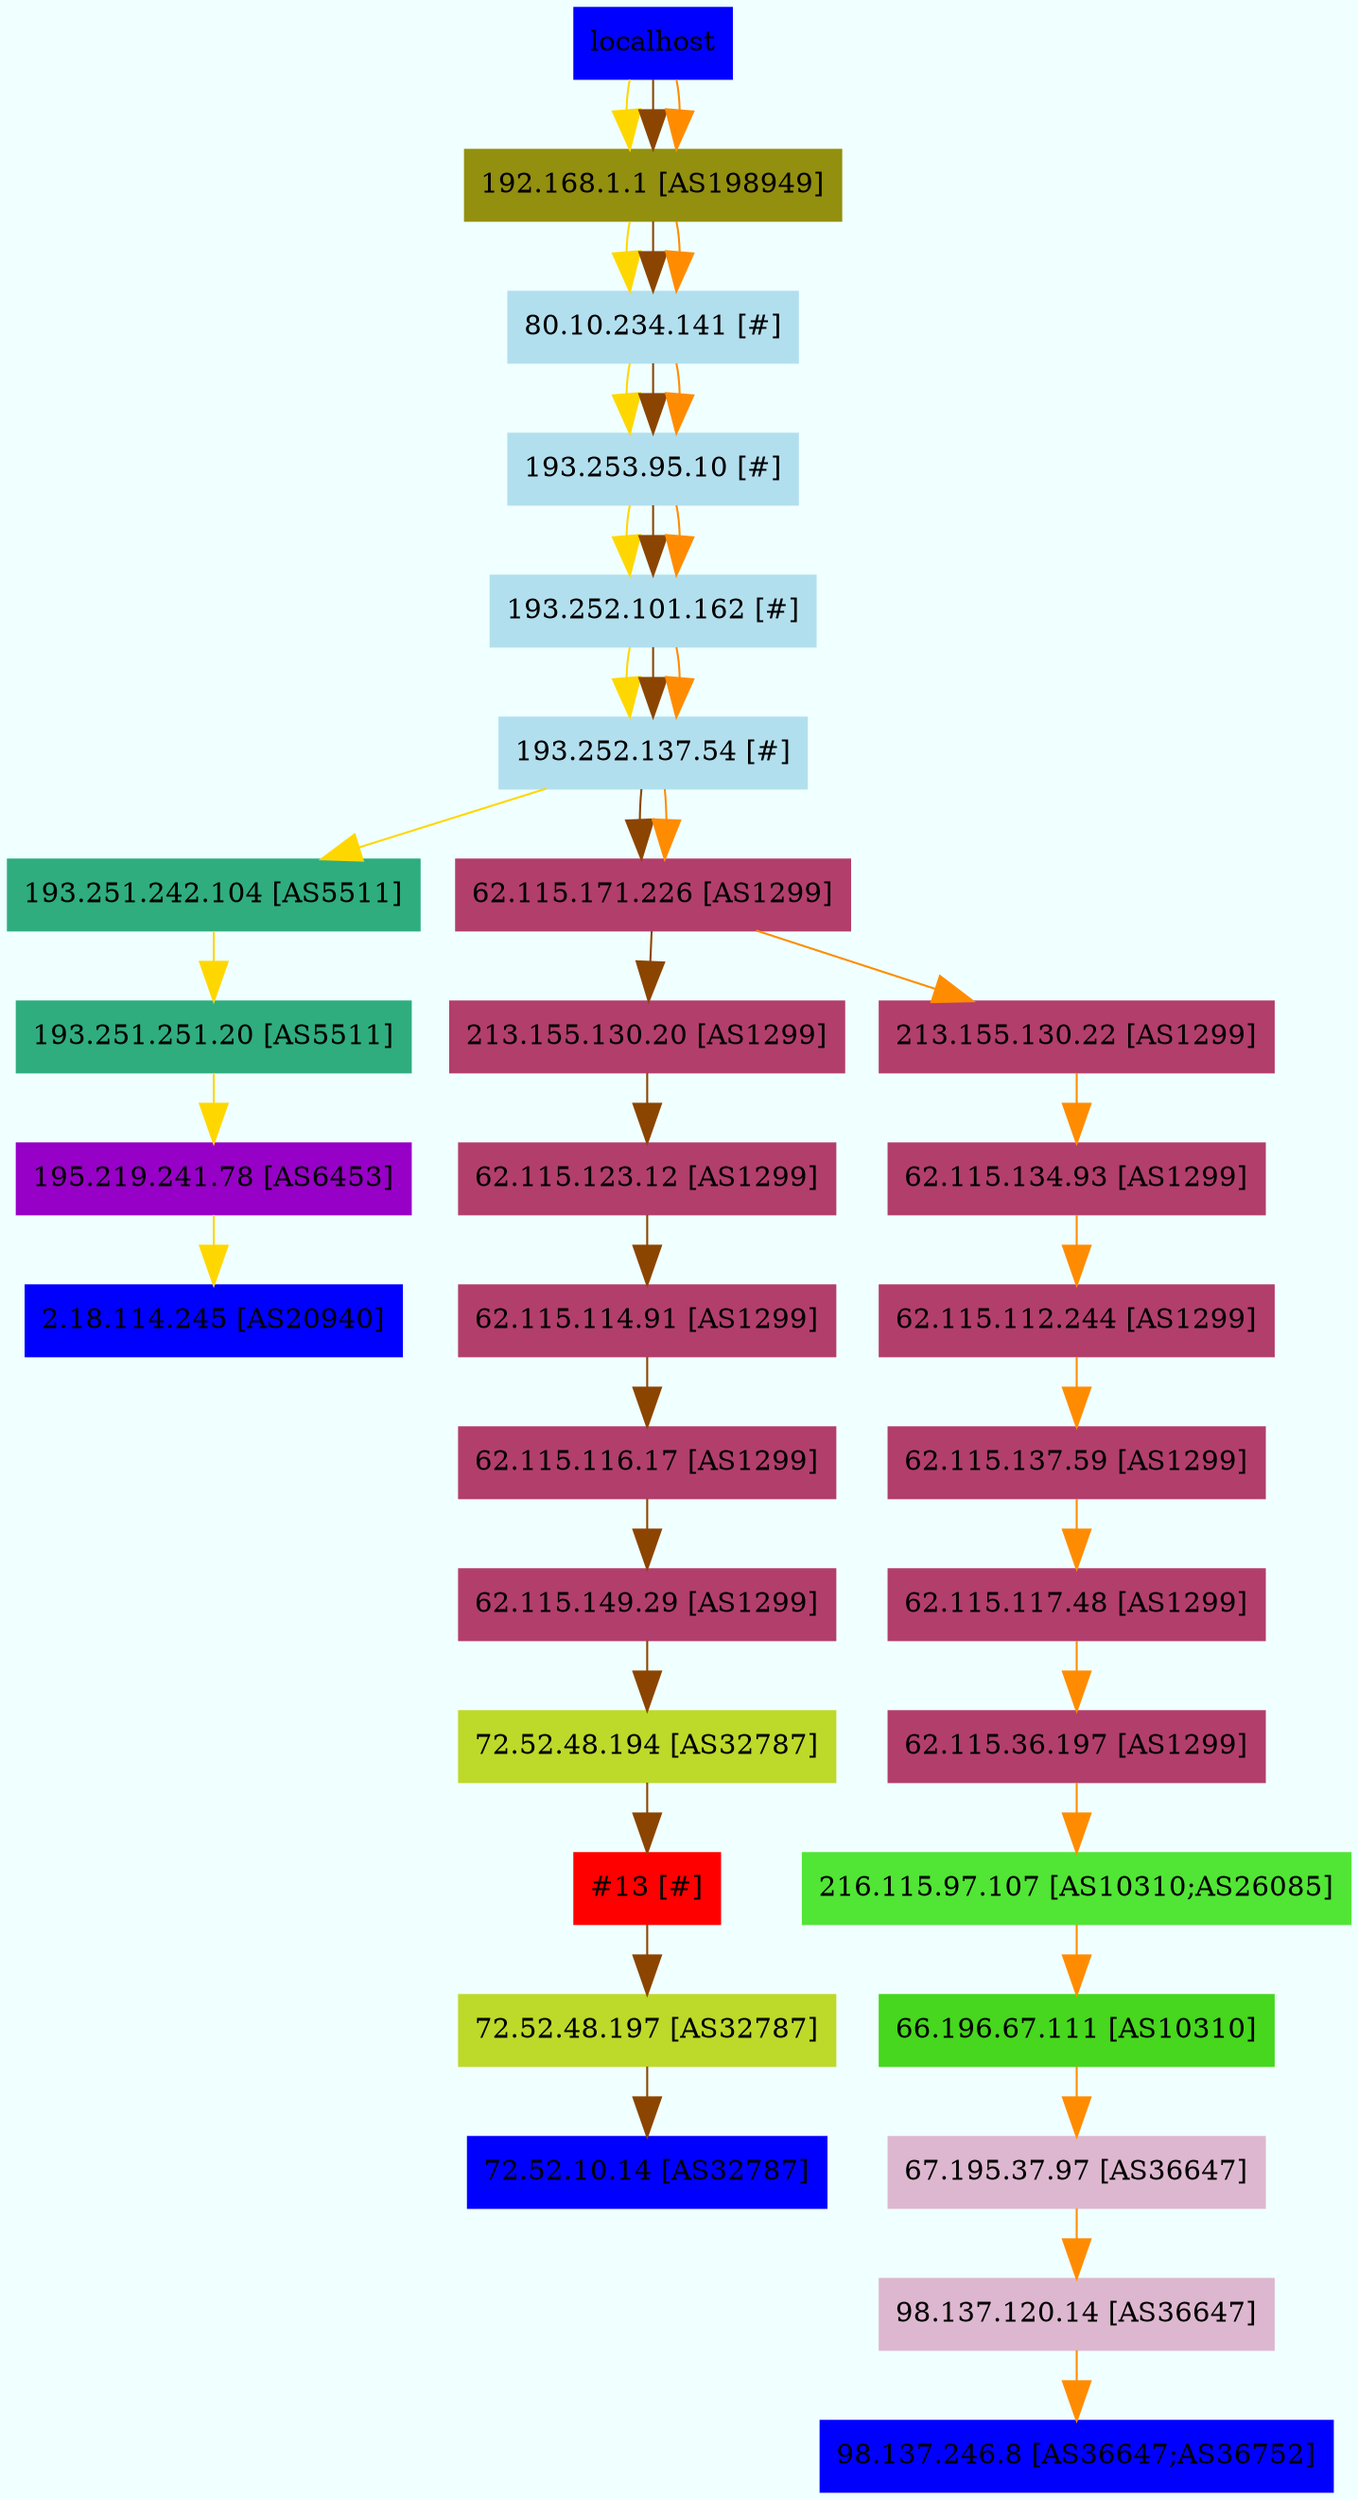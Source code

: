 digraph NetMap{
	bgcolor=azure;
	node [shape=box, color=lightblue2, style=filled];
	edge [arrowsize=2, color=gold];
	localhost [color=blue]
	localhost -> "192.168.1.1 [AS198949]";"192.168.1.1 [AS198949]" [color="#938f0f"];
	"192.168.1.1 [AS198949]" -> "80.10.234.141 [#]";"80.10.234.141 [#]" [color="lightblue2"];
	"80.10.234.141 [#]" -> "193.253.95.10 [#]";"193.253.95.10 [#]" [color="lightblue2"];
	"193.253.95.10 [#]" -> "193.252.101.162 [#]";"193.252.101.162 [#]" [color="lightblue2"];
	"193.252.101.162 [#]" -> "193.252.137.54 [#]";"193.252.137.54 [#]" [color="lightblue2"];
	"193.252.137.54 [#]" -> "193.251.242.104 [AS5511]";"193.251.242.104 [AS5511]" [color="#2fad7f"];
	"193.251.242.104 [AS5511]" -> "193.251.251.20 [AS5511]";"193.251.251.20 [AS5511]" [color="#2fad7f"];
	"193.251.251.20 [AS5511]" -> "195.219.241.78 [AS6453]";"195.219.241.78 [AS6453]" [color="#9700c6"];
	"195.219.241.78 [AS6453]" -> "2.18.114.245 [AS20940]";"2.18.114.245 [AS20940]" [color="#bc91a1"];
	"2.18.114.245 [AS20940]" [color=blue];
	edge [arrowsize=2, color=darkorange4];
	localhost -> "192.168.1.1 [AS198949]";"192.168.1.1 [AS198949]" [color="#938f0f"];
	"192.168.1.1 [AS198949]" -> "80.10.234.141 [#]";"80.10.234.141 [#]" [color="lightblue2"];
	"80.10.234.141 [#]" -> "193.253.95.10 [#]";"193.253.95.10 [#]" [color="lightblue2"];
	"193.253.95.10 [#]" -> "193.252.101.162 [#]";"193.252.101.162 [#]" [color="lightblue2"];
	"193.252.101.162 [#]" -> "193.252.137.54 [#]";"193.252.137.54 [#]" [color="lightblue2"];
	"193.252.137.54 [#]" -> "62.115.171.226 [AS1299]";"62.115.171.226 [AS1299]" [color="#b23e6c"];
	"62.115.171.226 [AS1299]" -> "213.155.130.20 [AS1299]";"213.155.130.20 [AS1299]" [color="#b23e6c"];
	"213.155.130.20 [AS1299]" -> "62.115.123.12 [AS1299]";"62.115.123.12 [AS1299]" [color="#b23e6c"];
	"62.115.123.12 [AS1299]" -> "62.115.114.91 [AS1299]";"62.115.114.91 [AS1299]" [color="#b23e6c"];
	"62.115.114.91 [AS1299]" -> "62.115.116.17 [AS1299]";"62.115.116.17 [AS1299]" [color="#b23e6c"];
	"62.115.116.17 [AS1299]" -> "62.115.149.29 [AS1299]";"62.115.149.29 [AS1299]" [color="#b23e6c"];
	"62.115.149.29 [AS1299]" -> "72.52.48.194 [AS32787]";"72.52.48.194 [AS32787]" [color="#bdd929"];
	"72.52.48.194 [AS32787]" -> "#13 [#]";"#13 [#]" [color=red];
	"#13 [#]" -> "72.52.48.197 [AS32787]";"72.52.48.197 [AS32787]" [color="#bdd929"];
	"72.52.48.197 [AS32787]" -> "72.52.10.14 [AS32787]";"72.52.10.14 [AS32787]" [color="#bdd929"];
	"72.52.10.14 [AS32787]" [color=blue];
	edge [arrowsize=2, color=darkorange];
	localhost -> "192.168.1.1 [AS198949]";"192.168.1.1 [AS198949]" [color="#938f0f"];
	"192.168.1.1 [AS198949]" -> "80.10.234.141 [#]";"80.10.234.141 [#]" [color="lightblue2"];
	"80.10.234.141 [#]" -> "193.253.95.10 [#]";"193.253.95.10 [#]" [color="lightblue2"];
	"193.253.95.10 [#]" -> "193.252.101.162 [#]";"193.252.101.162 [#]" [color="lightblue2"];
	"193.252.101.162 [#]" -> "193.252.137.54 [#]";"193.252.137.54 [#]" [color="lightblue2"];
	"193.252.137.54 [#]" -> "62.115.171.226 [AS1299]";"62.115.171.226 [AS1299]" [color="#b23e6c"];
	"62.115.171.226 [AS1299]" -> "213.155.130.22 [AS1299]";"213.155.130.22 [AS1299]" [color="#b23e6c"];
	"213.155.130.22 [AS1299]" -> "62.115.134.93 [AS1299]";"62.115.134.93 [AS1299]" [color="#b23e6c"];
	"62.115.134.93 [AS1299]" -> "62.115.112.244 [AS1299]";"62.115.112.244 [AS1299]" [color="#b23e6c"];
	"62.115.112.244 [AS1299]" -> "62.115.137.59 [AS1299]";"62.115.137.59 [AS1299]" [color="#b23e6c"];
	"62.115.137.59 [AS1299]" -> "62.115.117.48 [AS1299]";"62.115.117.48 [AS1299]" [color="#b23e6c"];
	"62.115.117.48 [AS1299]" -> "62.115.36.197 [AS1299]";"62.115.36.197 [AS1299]" [color="#b23e6c"];
	"62.115.36.197 [AS1299]" -> "216.115.97.107 [AS10310;AS26085]";"216.115.97.107 [AS10310;AS26085]" [color="#51e535"];
	"216.115.97.107 [AS10310;AS26085]" -> "66.196.67.111 [AS10310]";"66.196.67.111 [AS10310]" [color="#46d71e"];
	"66.196.67.111 [AS10310]" -> "67.195.37.97 [AS36647]";"67.195.37.97 [AS36647]" [color="#ddb7cf"];
	"67.195.37.97 [AS36647]" -> "98.137.120.14 [AS36647]";"98.137.120.14 [AS36647]" [color="#ddb7cf"];
	"98.137.120.14 [AS36647]" -> "98.137.246.8 [AS36647;AS36752]";"98.137.246.8 [AS36647;AS36752]" [color="#1bfdd8"];
	"98.137.246.8 [AS36647;AS36752]" [color=blue];
}
